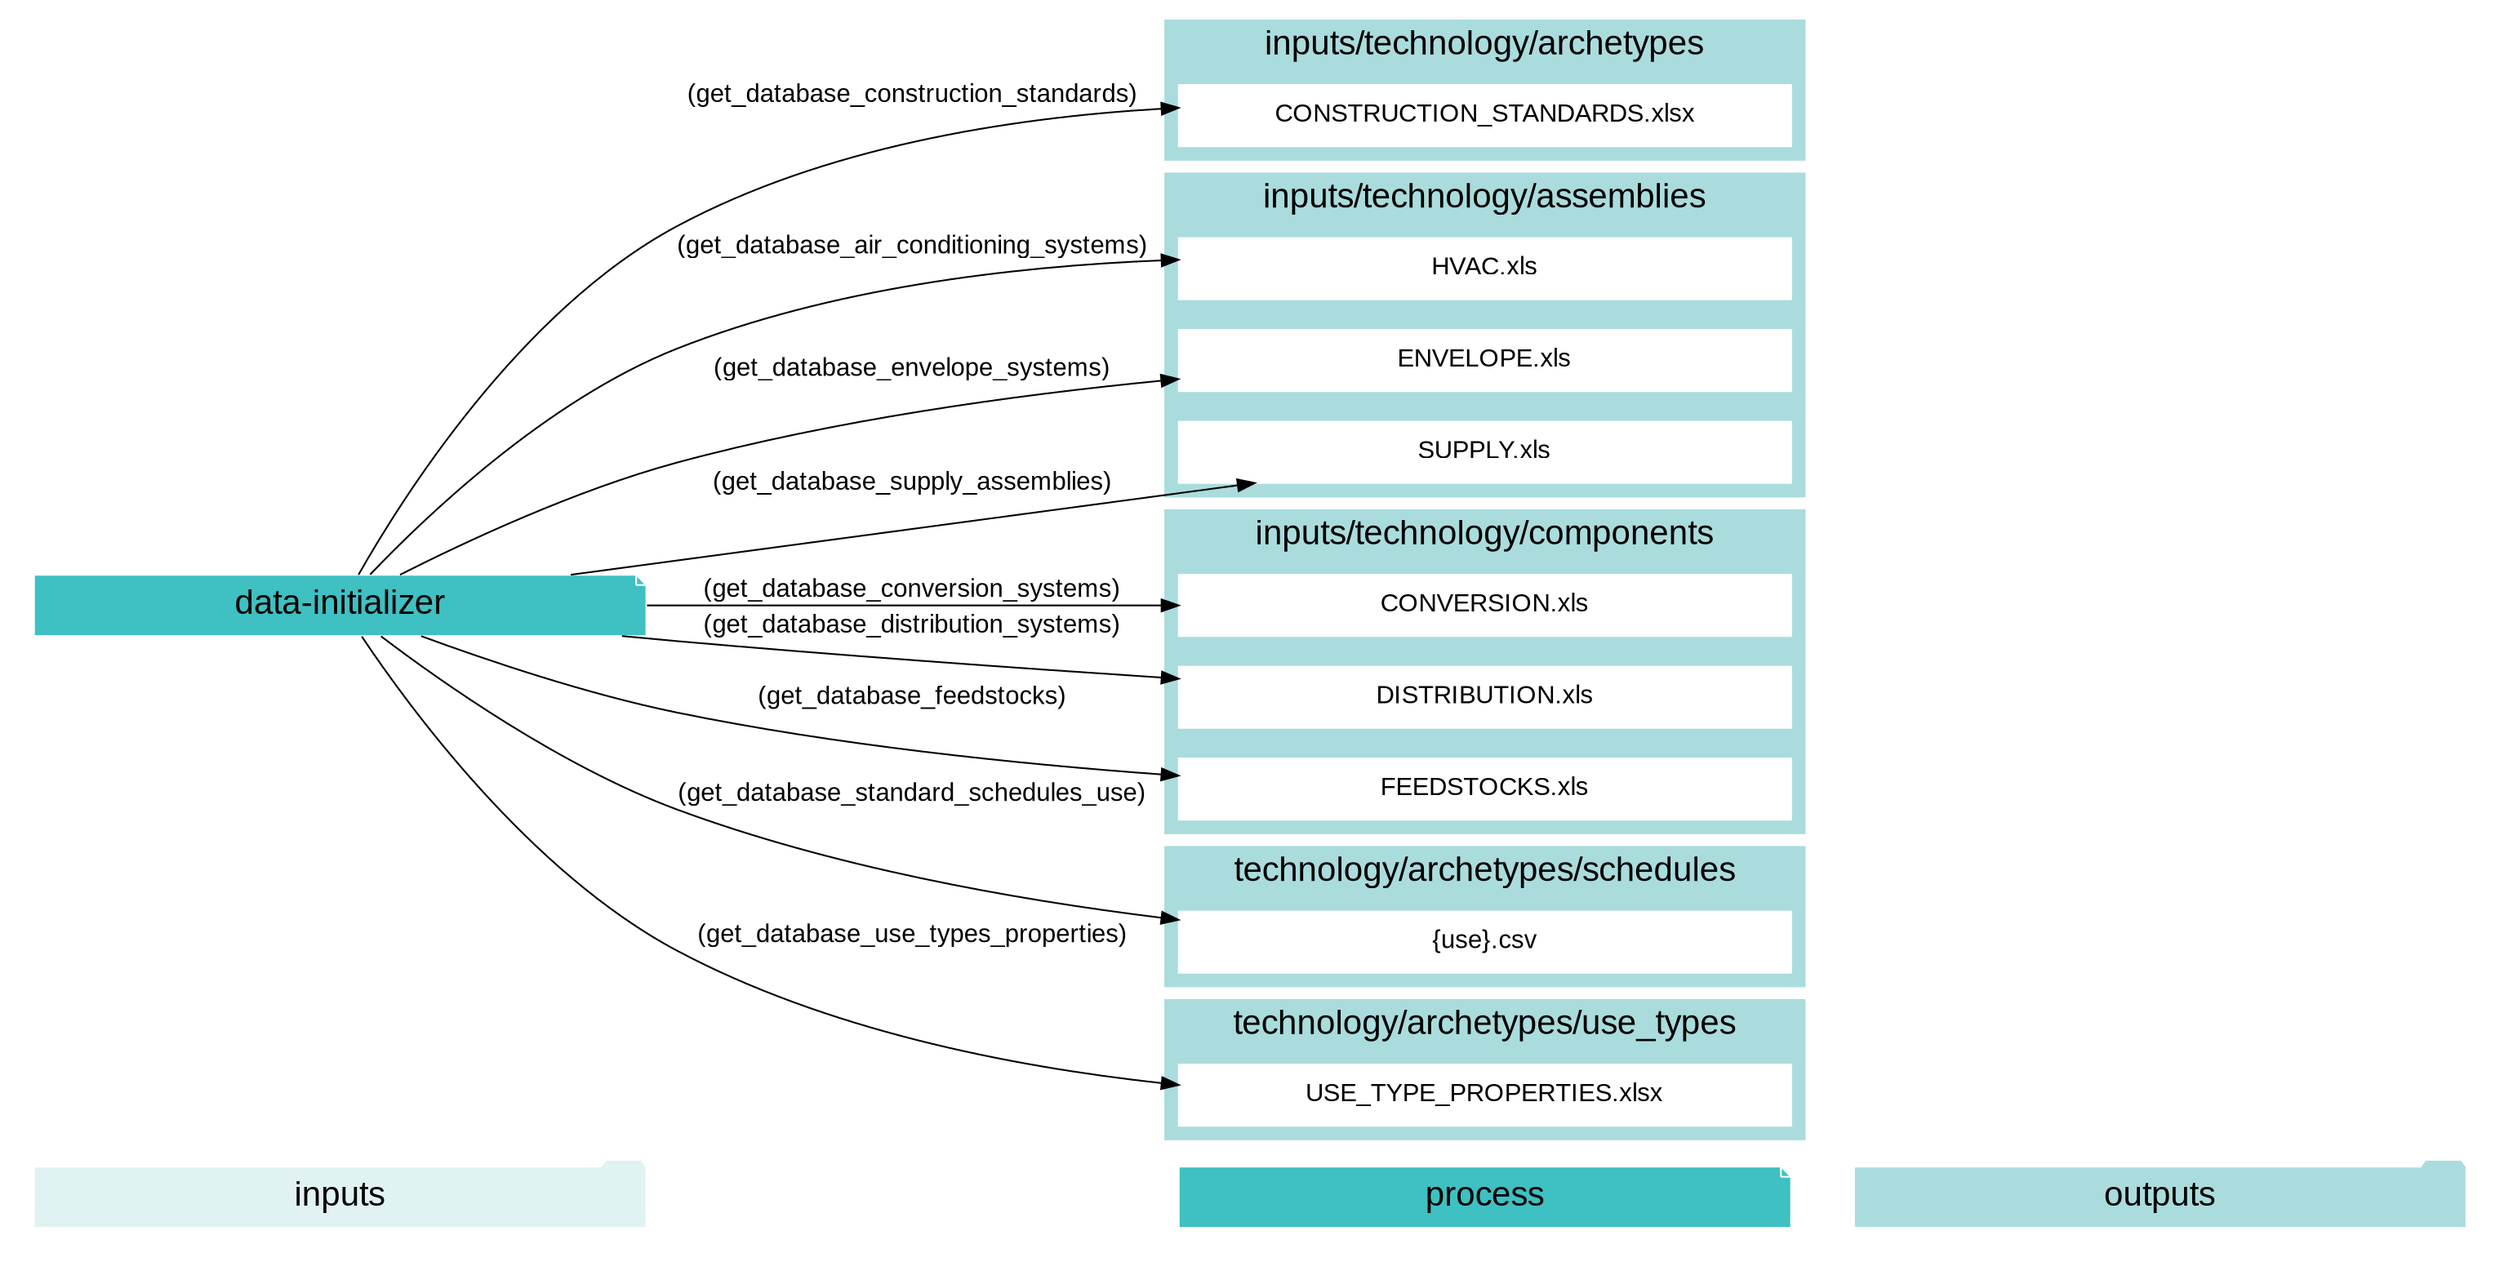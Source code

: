 digraph data_initializer {
    rankdir="LR";
    graph [overlap=false, fontname=arial];
    node [shape=box, style=filled, color=white, fontsize=15, fontname=arial, fixedsize=true, width=5];
    edge [fontname=arial, fontsize = 15]
    newrank=true
    subgraph cluster_legend {
    fontsize=25
    style=invis
    "process"[style=filled, fillcolor="#3FC0C2", shape=note, fontsize=20, fontname="arial"]
    "inputs" [style=filled, shape=folder, color=white, fillcolor="#E1F2F2", fontsize=20]
    "outputs"[style=filled, shape=folder, color=white, fillcolor="#aadcdd", fontsize=20]
    "inputs"->"process"[style=invis]
    "process"->"outputs"[style=invis]
    }
    "data-initializer"[style=filled, color=white, fillcolor="#3FC0C2", shape=note, fontsize=20, fontname=arial];
    subgraph cluster_0_out {
        style = filled;
        color = "#aadcdd";
        fontsize = 20;
        rank=same;
        label="inputs/technology/archetypes";
        "CONSTRUCTION_STANDARDS.xlsx"
    }
    subgraph cluster_1_out {
        style = filled;
        color = "#aadcdd";
        fontsize = 20;
        rank=same;
        label="inputs/technology/assemblies";
        "HVAC.xls"
        "ENVELOPE.xls"
        "SUPPLY.xls"
    }
    subgraph cluster_2_out {
        style = filled;
        color = "#aadcdd";
        fontsize = 20;
        rank=same;
        label="inputs/technology/components";
        "CONVERSION.xls"
        "DISTRIBUTION.xls"
        "FEEDSTOCKS.xls"
    }
    subgraph cluster_3_out {
        style = filled;
        color = "#aadcdd";
        fontsize = 20;
        rank=same;
        label="technology/archetypes/schedules";
        "{use}.csv"
    }
    subgraph cluster_4_out {
        style = filled;
        color = "#aadcdd";
        fontsize = 20;
        rank=same;
        label="technology/archetypes/use_types";
        "USE_TYPE_PROPERTIES.xlsx"
    }
    "data-initializer" -> "HVAC.xls"[label="(get_database_air_conditioning_systems)"]
    "data-initializer" -> "CONSTRUCTION_STANDARDS.xlsx"[label="(get_database_construction_standards)"]
    "data-initializer" -> "CONVERSION.xls"[label="(get_database_conversion_systems)"]
    "data-initializer" -> "DISTRIBUTION.xls"[label="(get_database_distribution_systems)"]
    "data-initializer" -> "ENVELOPE.xls"[label="(get_database_envelope_systems)"]
    "data-initializer" -> "FEEDSTOCKS.xls"[label="(get_database_feedstocks)"]
    "data-initializer" -> "{use}.csv"[label="(get_database_standard_schedules_use)"]
    "data-initializer" -> "SUPPLY.xls"[label="(get_database_supply_assemblies)"]
    "data-initializer" -> "USE_TYPE_PROPERTIES.xlsx"[label="(get_database_use_types_properties)"]
    }